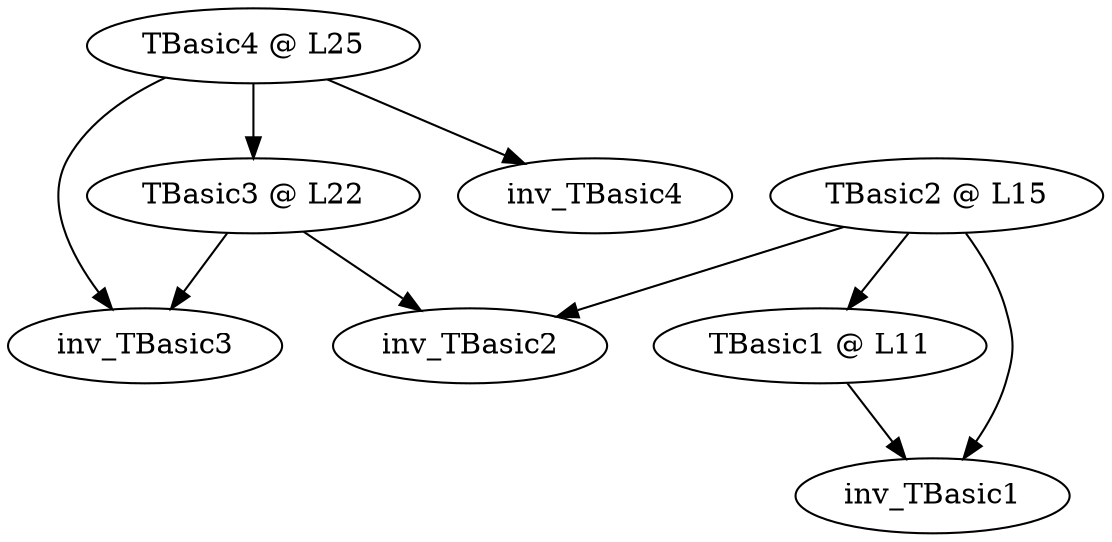 digraph G {
	 TBasic4 [label="TBasic4 @ L25"]
	 TBasic4 -> TBasic3;
	 TBasic4 -> inv_TBasic3;
	 TBasic4 -> inv_TBasic4;
	 TBasic3 [label="TBasic3 @ L22"]
	 TBasic3 -> inv_TBasic2;
	 TBasic3 -> inv_TBasic3;
	 TBasic2 [label="TBasic2 @ L15"]
	 TBasic2 -> TBasic1;
	 TBasic2 -> inv_TBasic1;
	 TBasic2 -> inv_TBasic2;
	 TBasic1 [label="TBasic1 @ L11"]
	 TBasic1 -> inv_TBasic1;
}
